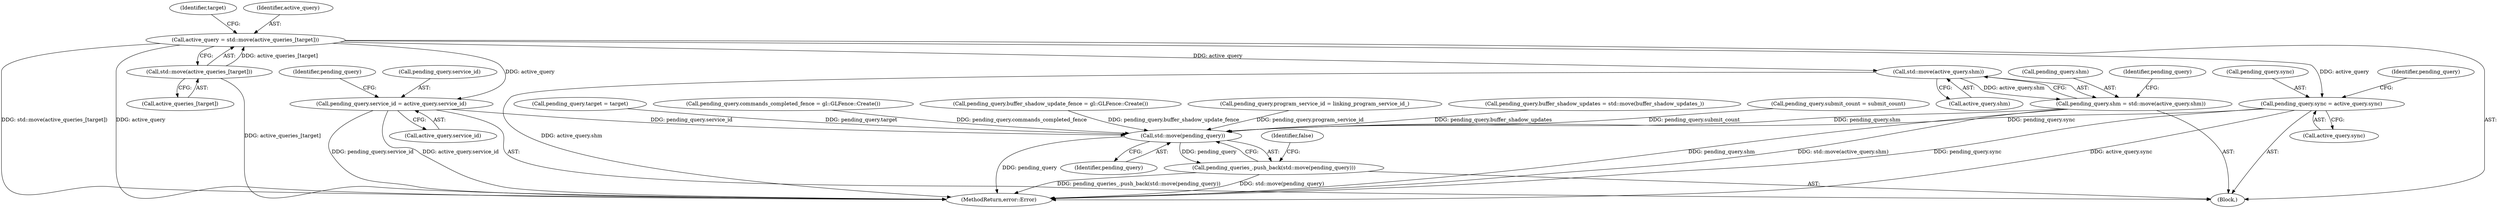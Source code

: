 digraph "0_Chrome_a4150b688a754d3d10d2ca385155b1c95d77d6ae_5@API" {
"1000157" [label="(Call,active_query = std::move(active_queries_[target]))"];
"1000159" [label="(Call,std::move(active_queries_[target]))"];
"1000171" [label="(Call,pending_query.service_id = active_query.service_id)"];
"1000232" [label="(Call,std::move(pending_query))"];
"1000231" [label="(Call,pending_queries_.push_back(std::move(pending_query)))"];
"1000182" [label="(Call,std::move(active_query.shm))"];
"1000178" [label="(Call,pending_query.shm = std::move(active_query.shm))"];
"1000186" [label="(Call,pending_query.sync = active_query.sync)"];
"1000195" [label="(Identifier,pending_query)"];
"1000190" [label="(Call,active_query.sync)"];
"1000175" [label="(Call,active_query.service_id)"];
"1000193" [label="(Call,pending_query.submit_count = submit_count)"];
"1000182" [label="(Call,std::move(active_query.shm))"];
"1000236" [label="(Identifier,false)"];
"1000179" [label="(Call,pending_query.shm)"];
"1000171" [label="(Call,pending_query.service_id = active_query.service_id)"];
"1000166" [label="(Call,pending_query.target = target)"];
"1000233" [label="(Identifier,pending_query)"];
"1000237" [label="(MethodReturn,error::Error)"];
"1000159" [label="(Call,std::move(active_queries_[target]))"];
"1000202" [label="(Call,pending_query.commands_completed_fence = gl::GLFence::Create())"];
"1000209" [label="(Call,pending_query.buffer_shadow_update_fence = gl::GLFence::Create())"];
"1000187" [label="(Call,pending_query.sync)"];
"1000178" [label="(Call,pending_query.shm = std::move(active_query.shm))"];
"1000180" [label="(Identifier,pending_query)"];
"1000186" [label="(Call,pending_query.sync = active_query.sync)"];
"1000160" [label="(Call,active_queries_[target])"];
"1000164" [label="(Identifier,target)"];
"1000232" [label="(Call,std::move(pending_query))"];
"1000231" [label="(Call,pending_queries_.push_back(std::move(pending_query)))"];
"1000158" [label="(Identifier,active_query)"];
"1000103" [label="(Block,)"];
"1000223" [label="(Call,pending_query.program_service_id = linking_program_service_id_)"];
"1000183" [label="(Call,active_query.shm)"];
"1000157" [label="(Call,active_query = std::move(active_queries_[target]))"];
"1000214" [label="(Call,pending_query.buffer_shadow_updates = std::move(buffer_shadow_updates_))"];
"1000188" [label="(Identifier,pending_query)"];
"1000172" [label="(Call,pending_query.service_id)"];
"1000157" -> "1000103"  [label="AST: "];
"1000157" -> "1000159"  [label="CFG: "];
"1000158" -> "1000157"  [label="AST: "];
"1000159" -> "1000157"  [label="AST: "];
"1000164" -> "1000157"  [label="CFG: "];
"1000157" -> "1000237"  [label="DDG: std::move(active_queries_[target])"];
"1000157" -> "1000237"  [label="DDG: active_query"];
"1000159" -> "1000157"  [label="DDG: active_queries_[target]"];
"1000157" -> "1000171"  [label="DDG: active_query"];
"1000157" -> "1000182"  [label="DDG: active_query"];
"1000157" -> "1000186"  [label="DDG: active_query"];
"1000159" -> "1000160"  [label="CFG: "];
"1000160" -> "1000159"  [label="AST: "];
"1000159" -> "1000237"  [label="DDG: active_queries_[target]"];
"1000171" -> "1000103"  [label="AST: "];
"1000171" -> "1000175"  [label="CFG: "];
"1000172" -> "1000171"  [label="AST: "];
"1000175" -> "1000171"  [label="AST: "];
"1000180" -> "1000171"  [label="CFG: "];
"1000171" -> "1000237"  [label="DDG: pending_query.service_id"];
"1000171" -> "1000237"  [label="DDG: active_query.service_id"];
"1000171" -> "1000232"  [label="DDG: pending_query.service_id"];
"1000232" -> "1000231"  [label="AST: "];
"1000232" -> "1000233"  [label="CFG: "];
"1000233" -> "1000232"  [label="AST: "];
"1000231" -> "1000232"  [label="CFG: "];
"1000232" -> "1000237"  [label="DDG: pending_query"];
"1000232" -> "1000231"  [label="DDG: pending_query"];
"1000193" -> "1000232"  [label="DDG: pending_query.submit_count"];
"1000209" -> "1000232"  [label="DDG: pending_query.buffer_shadow_update_fence"];
"1000178" -> "1000232"  [label="DDG: pending_query.shm"];
"1000166" -> "1000232"  [label="DDG: pending_query.target"];
"1000202" -> "1000232"  [label="DDG: pending_query.commands_completed_fence"];
"1000214" -> "1000232"  [label="DDG: pending_query.buffer_shadow_updates"];
"1000223" -> "1000232"  [label="DDG: pending_query.program_service_id"];
"1000186" -> "1000232"  [label="DDG: pending_query.sync"];
"1000231" -> "1000103"  [label="AST: "];
"1000236" -> "1000231"  [label="CFG: "];
"1000231" -> "1000237"  [label="DDG: pending_queries_.push_back(std::move(pending_query))"];
"1000231" -> "1000237"  [label="DDG: std::move(pending_query)"];
"1000182" -> "1000178"  [label="AST: "];
"1000182" -> "1000183"  [label="CFG: "];
"1000183" -> "1000182"  [label="AST: "];
"1000178" -> "1000182"  [label="CFG: "];
"1000182" -> "1000237"  [label="DDG: active_query.shm"];
"1000182" -> "1000178"  [label="DDG: active_query.shm"];
"1000178" -> "1000103"  [label="AST: "];
"1000179" -> "1000178"  [label="AST: "];
"1000188" -> "1000178"  [label="CFG: "];
"1000178" -> "1000237"  [label="DDG: pending_query.shm"];
"1000178" -> "1000237"  [label="DDG: std::move(active_query.shm)"];
"1000186" -> "1000103"  [label="AST: "];
"1000186" -> "1000190"  [label="CFG: "];
"1000187" -> "1000186"  [label="AST: "];
"1000190" -> "1000186"  [label="AST: "];
"1000195" -> "1000186"  [label="CFG: "];
"1000186" -> "1000237"  [label="DDG: pending_query.sync"];
"1000186" -> "1000237"  [label="DDG: active_query.sync"];
}
